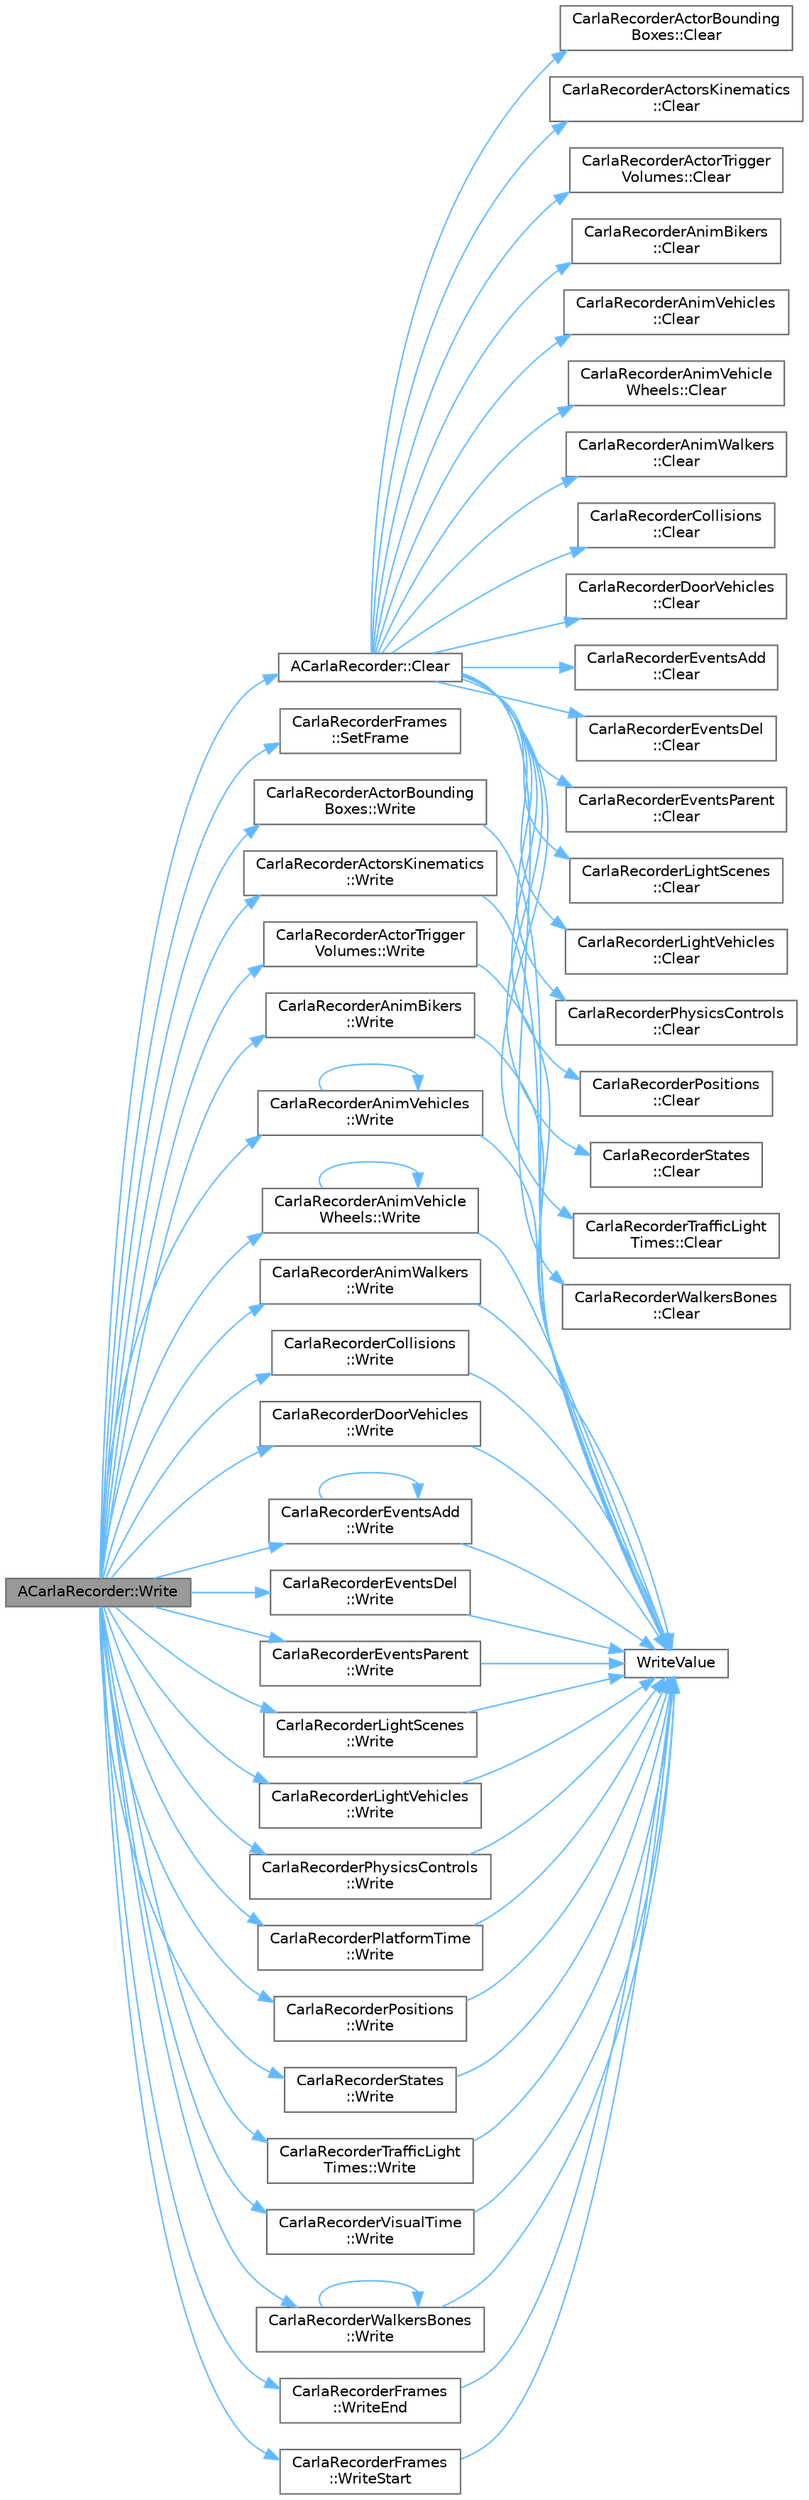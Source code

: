 digraph "ACarlaRecorder::Write"
{
 // INTERACTIVE_SVG=YES
 // LATEX_PDF_SIZE
  bgcolor="transparent";
  edge [fontname=Helvetica,fontsize=10,labelfontname=Helvetica,labelfontsize=10];
  node [fontname=Helvetica,fontsize=10,shape=box,height=0.2,width=0.4];
  rankdir="LR";
  Node1 [id="Node000001",label="ACarlaRecorder::Write",height=0.2,width=0.4,color="gray40", fillcolor="grey60", style="filled", fontcolor="black",tooltip=" "];
  Node1 -> Node2 [id="edge1_Node000001_Node000002",color="steelblue1",style="solid",tooltip=" "];
  Node2 [id="Node000002",label="ACarlaRecorder::Clear",height=0.2,width=0.4,color="grey40", fillcolor="white", style="filled",URL="$dd/db9/classACarlaRecorder.html#a00ad188c72717b34341950c51404946f",tooltip=" "];
  Node2 -> Node3 [id="edge2_Node000002_Node000003",color="steelblue1",style="solid",tooltip=" "];
  Node3 [id="Node000003",label="CarlaRecorderActorBounding\lBoxes::Clear",height=0.2,width=0.4,color="grey40", fillcolor="white", style="filled",URL="$d1/d74/classCarlaRecorderActorBoundingBoxes.html#ab833d799fcb233c3d1f1587a1d90ce7d",tooltip=" "];
  Node2 -> Node4 [id="edge3_Node000002_Node000004",color="steelblue1",style="solid",tooltip=" "];
  Node4 [id="Node000004",label="CarlaRecorderActorsKinematics\l::Clear",height=0.2,width=0.4,color="grey40", fillcolor="white", style="filled",URL="$dc/ded/classCarlaRecorderActorsKinematics.html#a6e947c42e6304c288dad09147318d2ec",tooltip=" "];
  Node2 -> Node5 [id="edge4_Node000002_Node000005",color="steelblue1",style="solid",tooltip=" "];
  Node5 [id="Node000005",label="CarlaRecorderActorTrigger\lVolumes::Clear",height=0.2,width=0.4,color="grey40", fillcolor="white", style="filled",URL="$d8/d4c/classCarlaRecorderActorTriggerVolumes.html#a0016eaad01ffc6bff1876eae9824df44",tooltip=" "];
  Node2 -> Node6 [id="edge5_Node000002_Node000006",color="steelblue1",style="solid",tooltip=" "];
  Node6 [id="Node000006",label="CarlaRecorderAnimBikers\l::Clear",height=0.2,width=0.4,color="grey40", fillcolor="white", style="filled",URL="$da/d46/classCarlaRecorderAnimBikers.html#a2b929431292f3d4a91a1cff2a7a09af1",tooltip=" "];
  Node2 -> Node7 [id="edge6_Node000002_Node000007",color="steelblue1",style="solid",tooltip=" "];
  Node7 [id="Node000007",label="CarlaRecorderAnimVehicles\l::Clear",height=0.2,width=0.4,color="grey40", fillcolor="white", style="filled",URL="$da/dd4/classCarlaRecorderAnimVehicles.html#a6d2b08c2e39e51d0214fd2000c98baad",tooltip=" "];
  Node2 -> Node8 [id="edge7_Node000002_Node000008",color="steelblue1",style="solid",tooltip=" "];
  Node8 [id="Node000008",label="CarlaRecorderAnimVehicle\lWheels::Clear",height=0.2,width=0.4,color="grey40", fillcolor="white", style="filled",URL="$d6/dd8/classCarlaRecorderAnimVehicleWheels.html#a5e12d228f157227e6fbff8bdace1163a",tooltip=" "];
  Node2 -> Node9 [id="edge8_Node000002_Node000009",color="steelblue1",style="solid",tooltip=" "];
  Node9 [id="Node000009",label="CarlaRecorderAnimWalkers\l::Clear",height=0.2,width=0.4,color="grey40", fillcolor="white", style="filled",URL="$de/d09/classCarlaRecorderAnimWalkers.html#a7bd5f67da9b9f9f4fde9cb94db76a096",tooltip=" "];
  Node2 -> Node10 [id="edge9_Node000002_Node000010",color="steelblue1",style="solid",tooltip=" "];
  Node10 [id="Node000010",label="CarlaRecorderCollisions\l::Clear",height=0.2,width=0.4,color="grey40", fillcolor="white", style="filled",URL="$da/d6e/classCarlaRecorderCollisions.html#aad347a76afefaea2883a6b7c382e1165",tooltip=" "];
  Node2 -> Node11 [id="edge10_Node000002_Node000011",color="steelblue1",style="solid",tooltip=" "];
  Node11 [id="Node000011",label="CarlaRecorderDoorVehicles\l::Clear",height=0.2,width=0.4,color="grey40", fillcolor="white", style="filled",URL="$dc/dd3/structCarlaRecorderDoorVehicles.html#af9eb53e1feabfaa23a1326ae0a2660ab",tooltip=" "];
  Node2 -> Node12 [id="edge11_Node000002_Node000012",color="steelblue1",style="solid",tooltip=" "];
  Node12 [id="Node000012",label="CarlaRecorderEventsAdd\l::Clear",height=0.2,width=0.4,color="grey40", fillcolor="white", style="filled",URL="$dd/dd4/classCarlaRecorderEventsAdd.html#a2bb750cb0efc0ffdf2907c5bda890890",tooltip=" "];
  Node2 -> Node13 [id="edge12_Node000002_Node000013",color="steelblue1",style="solid",tooltip=" "];
  Node13 [id="Node000013",label="CarlaRecorderEventsDel\l::Clear",height=0.2,width=0.4,color="grey40", fillcolor="white", style="filled",URL="$dd/d8e/classCarlaRecorderEventsDel.html#a45a160f3eb963ef7e547cae7033ee671",tooltip=" "];
  Node2 -> Node14 [id="edge13_Node000002_Node000014",color="steelblue1",style="solid",tooltip=" "];
  Node14 [id="Node000014",label="CarlaRecorderEventsParent\l::Clear",height=0.2,width=0.4,color="grey40", fillcolor="white", style="filled",URL="$dd/d35/classCarlaRecorderEventsParent.html#a1307b5ad46d6596d286424ea7b4ef907",tooltip=" "];
  Node2 -> Node15 [id="edge14_Node000002_Node000015",color="steelblue1",style="solid",tooltip=" "];
  Node15 [id="Node000015",label="CarlaRecorderLightScenes\l::Clear",height=0.2,width=0.4,color="grey40", fillcolor="white", style="filled",URL="$d0/d93/structCarlaRecorderLightScenes.html#ab1431e10aa89c16c716f10125f620c34",tooltip=" "];
  Node2 -> Node16 [id="edge15_Node000002_Node000016",color="steelblue1",style="solid",tooltip=" "];
  Node16 [id="Node000016",label="CarlaRecorderLightVehicles\l::Clear",height=0.2,width=0.4,color="grey40", fillcolor="white", style="filled",URL="$df/d7b/structCarlaRecorderLightVehicles.html#aa315ad3c63f66527d5dc883902ed4ce4",tooltip=" "];
  Node2 -> Node17 [id="edge16_Node000002_Node000017",color="steelblue1",style="solid",tooltip=" "];
  Node17 [id="Node000017",label="CarlaRecorderPhysicsControls\l::Clear",height=0.2,width=0.4,color="grey40", fillcolor="white", style="filled",URL="$dd/dd1/classCarlaRecorderPhysicsControls.html#a5d033a2797548f2d713f7390c80e3ff0",tooltip=" "];
  Node2 -> Node18 [id="edge17_Node000002_Node000018",color="steelblue1",style="solid",tooltip=" "];
  Node18 [id="Node000018",label="CarlaRecorderPositions\l::Clear",height=0.2,width=0.4,color="grey40", fillcolor="white", style="filled",URL="$da/df1/classCarlaRecorderPositions.html#a48992efd36d90d87e3edff6fd88ce623",tooltip=" "];
  Node2 -> Node19 [id="edge18_Node000002_Node000019",color="steelblue1",style="solid",tooltip=" "];
  Node19 [id="Node000019",label="CarlaRecorderStates\l::Clear",height=0.2,width=0.4,color="grey40", fillcolor="white", style="filled",URL="$d2/da3/classCarlaRecorderStates.html#a379f7d3ecb31f16e4b921784b2e37e88",tooltip=" "];
  Node2 -> Node20 [id="edge19_Node000002_Node000020",color="steelblue1",style="solid",tooltip=" "];
  Node20 [id="Node000020",label="CarlaRecorderTrafficLight\lTimes::Clear",height=0.2,width=0.4,color="grey40", fillcolor="white", style="filled",URL="$dc/d3e/classCarlaRecorderTrafficLightTimes.html#a5641376de2c47ce4838e3527d0353909",tooltip=" "];
  Node2 -> Node21 [id="edge20_Node000002_Node000021",color="steelblue1",style="solid",tooltip=" "];
  Node21 [id="Node000021",label="CarlaRecorderWalkersBones\l::Clear",height=0.2,width=0.4,color="grey40", fillcolor="white", style="filled",URL="$dd/d20/classCarlaRecorderWalkersBones.html#aab986f551c4d168c75727f63a9d36c11",tooltip=" "];
  Node1 -> Node22 [id="edge21_Node000001_Node000022",color="steelblue1",style="solid",tooltip=" "];
  Node22 [id="Node000022",label="CarlaRecorderFrames\l::SetFrame",height=0.2,width=0.4,color="grey40", fillcolor="white", style="filled",URL="$d6/d4d/classCarlaRecorderFrames.html#a3f1442c417954717f0acbc9728785f43",tooltip=" "];
  Node1 -> Node23 [id="edge22_Node000001_Node000023",color="steelblue1",style="solid",tooltip=" "];
  Node23 [id="Node000023",label="CarlaRecorderActorBounding\lBoxes::Write",height=0.2,width=0.4,color="grey40", fillcolor="white", style="filled",URL="$d1/d74/classCarlaRecorderActorBoundingBoxes.html#a1647faafdcee9a6c42f7aaa8852aa91c",tooltip=" "];
  Node23 -> Node24 [id="edge23_Node000023_Node000024",color="steelblue1",style="solid",tooltip=" "];
  Node24 [id="Node000024",label="WriteValue",height=0.2,width=0.4,color="grey40", fillcolor="white", style="filled",URL="$d6/dd1/CarlaRecorderHelpers_8h.html#ab3001b37b537aff86368f502ef8dbfa6",tooltip=" "];
  Node1 -> Node25 [id="edge24_Node000001_Node000025",color="steelblue1",style="solid",tooltip=" "];
  Node25 [id="Node000025",label="CarlaRecorderActorsKinematics\l::Write",height=0.2,width=0.4,color="grey40", fillcolor="white", style="filled",URL="$dc/ded/classCarlaRecorderActorsKinematics.html#ad1b6bc17421bafbea3dadae795f1da06",tooltip=" "];
  Node25 -> Node24 [id="edge25_Node000025_Node000024",color="steelblue1",style="solid",tooltip=" "];
  Node1 -> Node26 [id="edge26_Node000001_Node000026",color="steelblue1",style="solid",tooltip=" "];
  Node26 [id="Node000026",label="CarlaRecorderActorTrigger\lVolumes::Write",height=0.2,width=0.4,color="grey40", fillcolor="white", style="filled",URL="$d8/d4c/classCarlaRecorderActorTriggerVolumes.html#a2d073fb20604aa3f0573673fdd83869c",tooltip=" "];
  Node26 -> Node24 [id="edge27_Node000026_Node000024",color="steelblue1",style="solid",tooltip=" "];
  Node1 -> Node27 [id="edge28_Node000001_Node000027",color="steelblue1",style="solid",tooltip=" "];
  Node27 [id="Node000027",label="CarlaRecorderAnimBikers\l::Write",height=0.2,width=0.4,color="grey40", fillcolor="white", style="filled",URL="$da/d46/classCarlaRecorderAnimBikers.html#a0e7d84693e5fc1848d23fab59d12549e",tooltip=" "];
  Node27 -> Node24 [id="edge29_Node000027_Node000024",color="steelblue1",style="solid",tooltip=" "];
  Node1 -> Node28 [id="edge30_Node000001_Node000028",color="steelblue1",style="solid",tooltip=" "];
  Node28 [id="Node000028",label="CarlaRecorderAnimVehicles\l::Write",height=0.2,width=0.4,color="grey40", fillcolor="white", style="filled",URL="$da/dd4/classCarlaRecorderAnimVehicles.html#a9918bd2be19ab4beb70f5b68d122152f",tooltip=" "];
  Node28 -> Node28 [id="edge31_Node000028_Node000028",color="steelblue1",style="solid",tooltip=" "];
  Node28 -> Node24 [id="edge32_Node000028_Node000024",color="steelblue1",style="solid",tooltip=" "];
  Node1 -> Node29 [id="edge33_Node000001_Node000029",color="steelblue1",style="solid",tooltip=" "];
  Node29 [id="Node000029",label="CarlaRecorderAnimVehicle\lWheels::Write",height=0.2,width=0.4,color="grey40", fillcolor="white", style="filled",URL="$d6/dd8/classCarlaRecorderAnimVehicleWheels.html#a3eb8c693416312b5cd09e818e05ece70",tooltip=" "];
  Node29 -> Node29 [id="edge34_Node000029_Node000029",color="steelblue1",style="solid",tooltip=" "];
  Node29 -> Node24 [id="edge35_Node000029_Node000024",color="steelblue1",style="solid",tooltip=" "];
  Node1 -> Node30 [id="edge36_Node000001_Node000030",color="steelblue1",style="solid",tooltip=" "];
  Node30 [id="Node000030",label="CarlaRecorderAnimWalkers\l::Write",height=0.2,width=0.4,color="grey40", fillcolor="white", style="filled",URL="$de/d09/classCarlaRecorderAnimWalkers.html#a5ac7c98741e7b889cb9b8c26bd78c40a",tooltip=" "];
  Node30 -> Node24 [id="edge37_Node000030_Node000024",color="steelblue1",style="solid",tooltip=" "];
  Node1 -> Node31 [id="edge38_Node000001_Node000031",color="steelblue1",style="solid",tooltip=" "];
  Node31 [id="Node000031",label="CarlaRecorderCollisions\l::Write",height=0.2,width=0.4,color="grey40", fillcolor="white", style="filled",URL="$da/d6e/classCarlaRecorderCollisions.html#ab4153b63d99182e2fabdbbaf1e4634db",tooltip=" "];
  Node31 -> Node24 [id="edge39_Node000031_Node000024",color="steelblue1",style="solid",tooltip=" "];
  Node1 -> Node32 [id="edge40_Node000001_Node000032",color="steelblue1",style="solid",tooltip=" "];
  Node32 [id="Node000032",label="CarlaRecorderDoorVehicles\l::Write",height=0.2,width=0.4,color="grey40", fillcolor="white", style="filled",URL="$dc/dd3/structCarlaRecorderDoorVehicles.html#a33f1af91b2cb90b0aaa5b05be52e3476",tooltip=" "];
  Node32 -> Node24 [id="edge41_Node000032_Node000024",color="steelblue1",style="solid",tooltip=" "];
  Node1 -> Node33 [id="edge42_Node000001_Node000033",color="steelblue1",style="solid",tooltip=" "];
  Node33 [id="Node000033",label="CarlaRecorderEventsAdd\l::Write",height=0.2,width=0.4,color="grey40", fillcolor="white", style="filled",URL="$dd/dd4/classCarlaRecorderEventsAdd.html#ae2448c74640cfed9e30cd7cc2e46a92d",tooltip=" "];
  Node33 -> Node33 [id="edge43_Node000033_Node000033",color="steelblue1",style="solid",tooltip=" "];
  Node33 -> Node24 [id="edge44_Node000033_Node000024",color="steelblue1",style="solid",tooltip=" "];
  Node1 -> Node34 [id="edge45_Node000001_Node000034",color="steelblue1",style="solid",tooltip=" "];
  Node34 [id="Node000034",label="CarlaRecorderEventsDel\l::Write",height=0.2,width=0.4,color="grey40", fillcolor="white", style="filled",URL="$dd/d8e/classCarlaRecorderEventsDel.html#a6e5199cbcd05e57de4139f0791fcaf4d",tooltip=" "];
  Node34 -> Node24 [id="edge46_Node000034_Node000024",color="steelblue1",style="solid",tooltip=" "];
  Node1 -> Node35 [id="edge47_Node000001_Node000035",color="steelblue1",style="solid",tooltip=" "];
  Node35 [id="Node000035",label="CarlaRecorderEventsParent\l::Write",height=0.2,width=0.4,color="grey40", fillcolor="white", style="filled",URL="$dd/d35/classCarlaRecorderEventsParent.html#a19fd02676cec820034c8420dce569115",tooltip=" "];
  Node35 -> Node24 [id="edge48_Node000035_Node000024",color="steelblue1",style="solid",tooltip=" "];
  Node1 -> Node36 [id="edge49_Node000001_Node000036",color="steelblue1",style="solid",tooltip=" "];
  Node36 [id="Node000036",label="CarlaRecorderLightScenes\l::Write",height=0.2,width=0.4,color="grey40", fillcolor="white", style="filled",URL="$d0/d93/structCarlaRecorderLightScenes.html#a7e03d2290221513ede15da084fcbb144",tooltip=" "];
  Node36 -> Node24 [id="edge50_Node000036_Node000024",color="steelblue1",style="solid",tooltip=" "];
  Node1 -> Node37 [id="edge51_Node000001_Node000037",color="steelblue1",style="solid",tooltip=" "];
  Node37 [id="Node000037",label="CarlaRecorderLightVehicles\l::Write",height=0.2,width=0.4,color="grey40", fillcolor="white", style="filled",URL="$df/d7b/structCarlaRecorderLightVehicles.html#adcd7c204298d09fe1439e16abc0227cf",tooltip=" "];
  Node37 -> Node24 [id="edge52_Node000037_Node000024",color="steelblue1",style="solid",tooltip=" "];
  Node1 -> Node38 [id="edge53_Node000001_Node000038",color="steelblue1",style="solid",tooltip=" "];
  Node38 [id="Node000038",label="CarlaRecorderPhysicsControls\l::Write",height=0.2,width=0.4,color="grey40", fillcolor="white", style="filled",URL="$dd/dd1/classCarlaRecorderPhysicsControls.html#aaf2e1b2f72780a9e7ba91e8c0008bdc5",tooltip=" "];
  Node38 -> Node24 [id="edge54_Node000038_Node000024",color="steelblue1",style="solid",tooltip=" "];
  Node1 -> Node39 [id="edge55_Node000001_Node000039",color="steelblue1",style="solid",tooltip=" "];
  Node39 [id="Node000039",label="CarlaRecorderPlatformTime\l::Write",height=0.2,width=0.4,color="grey40", fillcolor="white", style="filled",URL="$d2/de4/structCarlaRecorderPlatformTime.html#a31f71b62e1f0dd43f97f10060c29dcab",tooltip=" "];
  Node39 -> Node24 [id="edge56_Node000039_Node000024",color="steelblue1",style="solid",tooltip=" "];
  Node1 -> Node40 [id="edge57_Node000001_Node000040",color="steelblue1",style="solid",tooltip=" "];
  Node40 [id="Node000040",label="CarlaRecorderPositions\l::Write",height=0.2,width=0.4,color="grey40", fillcolor="white", style="filled",URL="$da/df1/classCarlaRecorderPositions.html#aeb51205f7bf9a7b11aa8c9513dd116c9",tooltip=" "];
  Node40 -> Node24 [id="edge58_Node000040_Node000024",color="steelblue1",style="solid",tooltip=" "];
  Node1 -> Node41 [id="edge59_Node000001_Node000041",color="steelblue1",style="solid",tooltip=" "];
  Node41 [id="Node000041",label="CarlaRecorderStates\l::Write",height=0.2,width=0.4,color="grey40", fillcolor="white", style="filled",URL="$d2/da3/classCarlaRecorderStates.html#a0d452c27a5df6a961addc4ecb3e1eb76",tooltip=" "];
  Node41 -> Node24 [id="edge60_Node000041_Node000024",color="steelblue1",style="solid",tooltip=" "];
  Node1 -> Node42 [id="edge61_Node000001_Node000042",color="steelblue1",style="solid",tooltip=" "];
  Node42 [id="Node000042",label="CarlaRecorderTrafficLight\lTimes::Write",height=0.2,width=0.4,color="grey40", fillcolor="white", style="filled",URL="$dc/d3e/classCarlaRecorderTrafficLightTimes.html#a3d543ce4a4687c5dc655ed742abe20e0",tooltip=" "];
  Node42 -> Node24 [id="edge62_Node000042_Node000024",color="steelblue1",style="solid",tooltip=" "];
  Node1 -> Node43 [id="edge63_Node000001_Node000043",color="steelblue1",style="solid",tooltip=" "];
  Node43 [id="Node000043",label="CarlaRecorderVisualTime\l::Write",height=0.2,width=0.4,color="grey40", fillcolor="white", style="filled",URL="$d0/d56/structCarlaRecorderVisualTime.html#a4246aedc4e56ef1c6eba5022c6efbdff",tooltip=" "];
  Node43 -> Node24 [id="edge64_Node000043_Node000024",color="steelblue1",style="solid",tooltip=" "];
  Node1 -> Node44 [id="edge65_Node000001_Node000044",color="steelblue1",style="solid",tooltip=" "];
  Node44 [id="Node000044",label="CarlaRecorderWalkersBones\l::Write",height=0.2,width=0.4,color="grey40", fillcolor="white", style="filled",URL="$dd/d20/classCarlaRecorderWalkersBones.html#a17e39a964ebd1e62e3447876b6794848",tooltip=" "];
  Node44 -> Node44 [id="edge66_Node000044_Node000044",color="steelblue1",style="solid",tooltip=" "];
  Node44 -> Node24 [id="edge67_Node000044_Node000024",color="steelblue1",style="solid",tooltip=" "];
  Node1 -> Node45 [id="edge68_Node000001_Node000045",color="steelblue1",style="solid",tooltip=" "];
  Node45 [id="Node000045",label="CarlaRecorderFrames\l::WriteEnd",height=0.2,width=0.4,color="grey40", fillcolor="white", style="filled",URL="$d6/d4d/classCarlaRecorderFrames.html#a9a49429554984913e00b034f60249b58",tooltip=" "];
  Node45 -> Node24 [id="edge69_Node000045_Node000024",color="steelblue1",style="solid",tooltip=" "];
  Node1 -> Node46 [id="edge70_Node000001_Node000046",color="steelblue1",style="solid",tooltip=" "];
  Node46 [id="Node000046",label="CarlaRecorderFrames\l::WriteStart",height=0.2,width=0.4,color="grey40", fillcolor="white", style="filled",URL="$d6/d4d/classCarlaRecorderFrames.html#a9e41debf0c227d6eb3b33f36e6ed890e",tooltip=" "];
  Node46 -> Node24 [id="edge71_Node000046_Node000024",color="steelblue1",style="solid",tooltip=" "];
}
